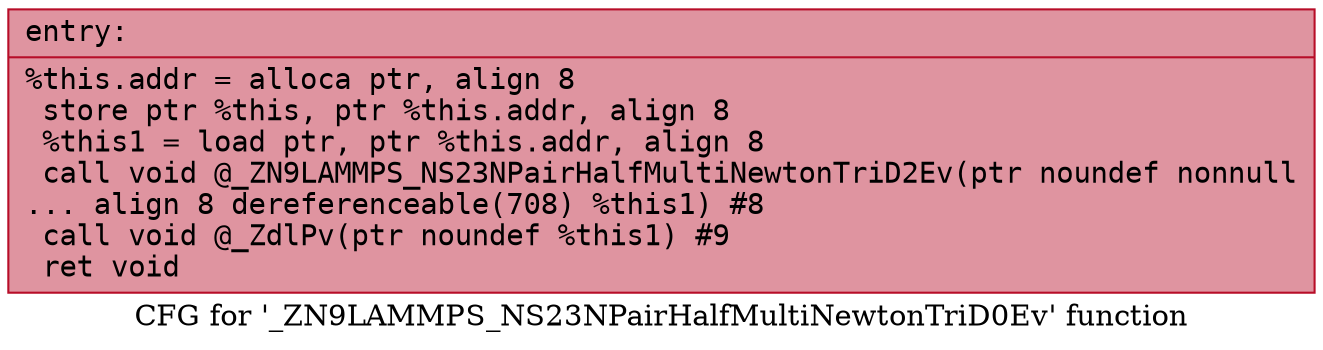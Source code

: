 digraph "CFG for '_ZN9LAMMPS_NS23NPairHalfMultiNewtonTriD0Ev' function" {
	label="CFG for '_ZN9LAMMPS_NS23NPairHalfMultiNewtonTriD0Ev' function";

	Node0x55c2740fb7a0 [shape=record,color="#b70d28ff", style=filled, fillcolor="#b70d2870" fontname="Courier",label="{entry:\l|  %this.addr = alloca ptr, align 8\l  store ptr %this, ptr %this.addr, align 8\l  %this1 = load ptr, ptr %this.addr, align 8\l  call void @_ZN9LAMMPS_NS23NPairHalfMultiNewtonTriD2Ev(ptr noundef nonnull\l... align 8 dereferenceable(708) %this1) #8\l  call void @_ZdlPv(ptr noundef %this1) #9\l  ret void\l}"];
}
